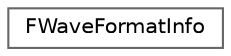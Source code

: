 digraph "Graphical Class Hierarchy"
{
 // INTERACTIVE_SVG=YES
 // LATEX_PDF_SIZE
  bgcolor="transparent";
  edge [fontname=Helvetica,fontsize=10,labelfontname=Helvetica,labelfontsize=10];
  node [fontname=Helvetica,fontsize=10,shape=box,height=0.2,width=0.4];
  rankdir="LR";
  Node0 [id="Node000000",label="FWaveFormatInfo",height=0.2,width=0.4,color="grey40", fillcolor="white", style="filled",URL="$d0/d45/structFWaveFormatInfo.html",tooltip="The header of an wave formatted file."];
}
